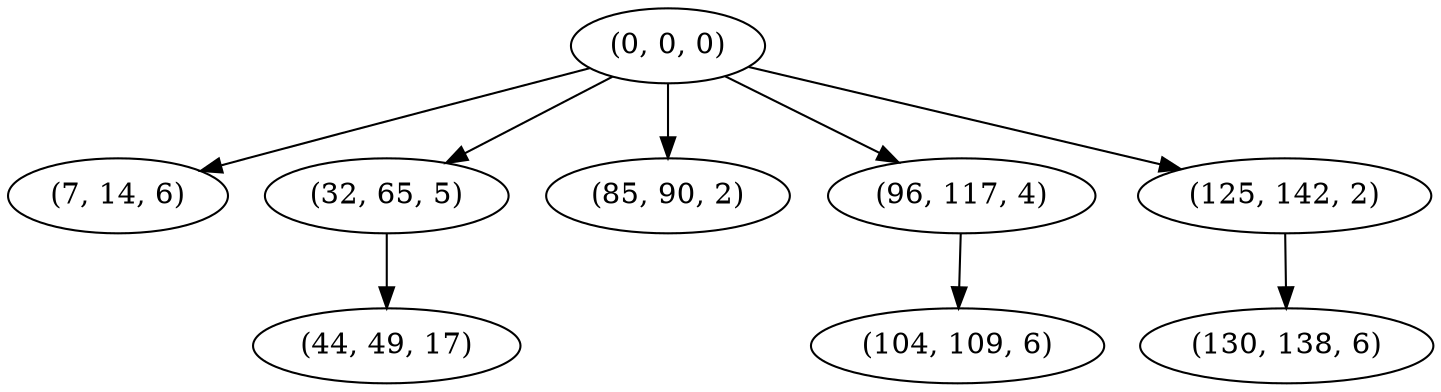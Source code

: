 digraph tree {
    "(0, 0, 0)";
    "(7, 14, 6)";
    "(32, 65, 5)";
    "(44, 49, 17)";
    "(85, 90, 2)";
    "(96, 117, 4)";
    "(104, 109, 6)";
    "(125, 142, 2)";
    "(130, 138, 6)";
    "(0, 0, 0)" -> "(7, 14, 6)";
    "(0, 0, 0)" -> "(32, 65, 5)";
    "(0, 0, 0)" -> "(85, 90, 2)";
    "(0, 0, 0)" -> "(96, 117, 4)";
    "(0, 0, 0)" -> "(125, 142, 2)";
    "(32, 65, 5)" -> "(44, 49, 17)";
    "(96, 117, 4)" -> "(104, 109, 6)";
    "(125, 142, 2)" -> "(130, 138, 6)";
}
